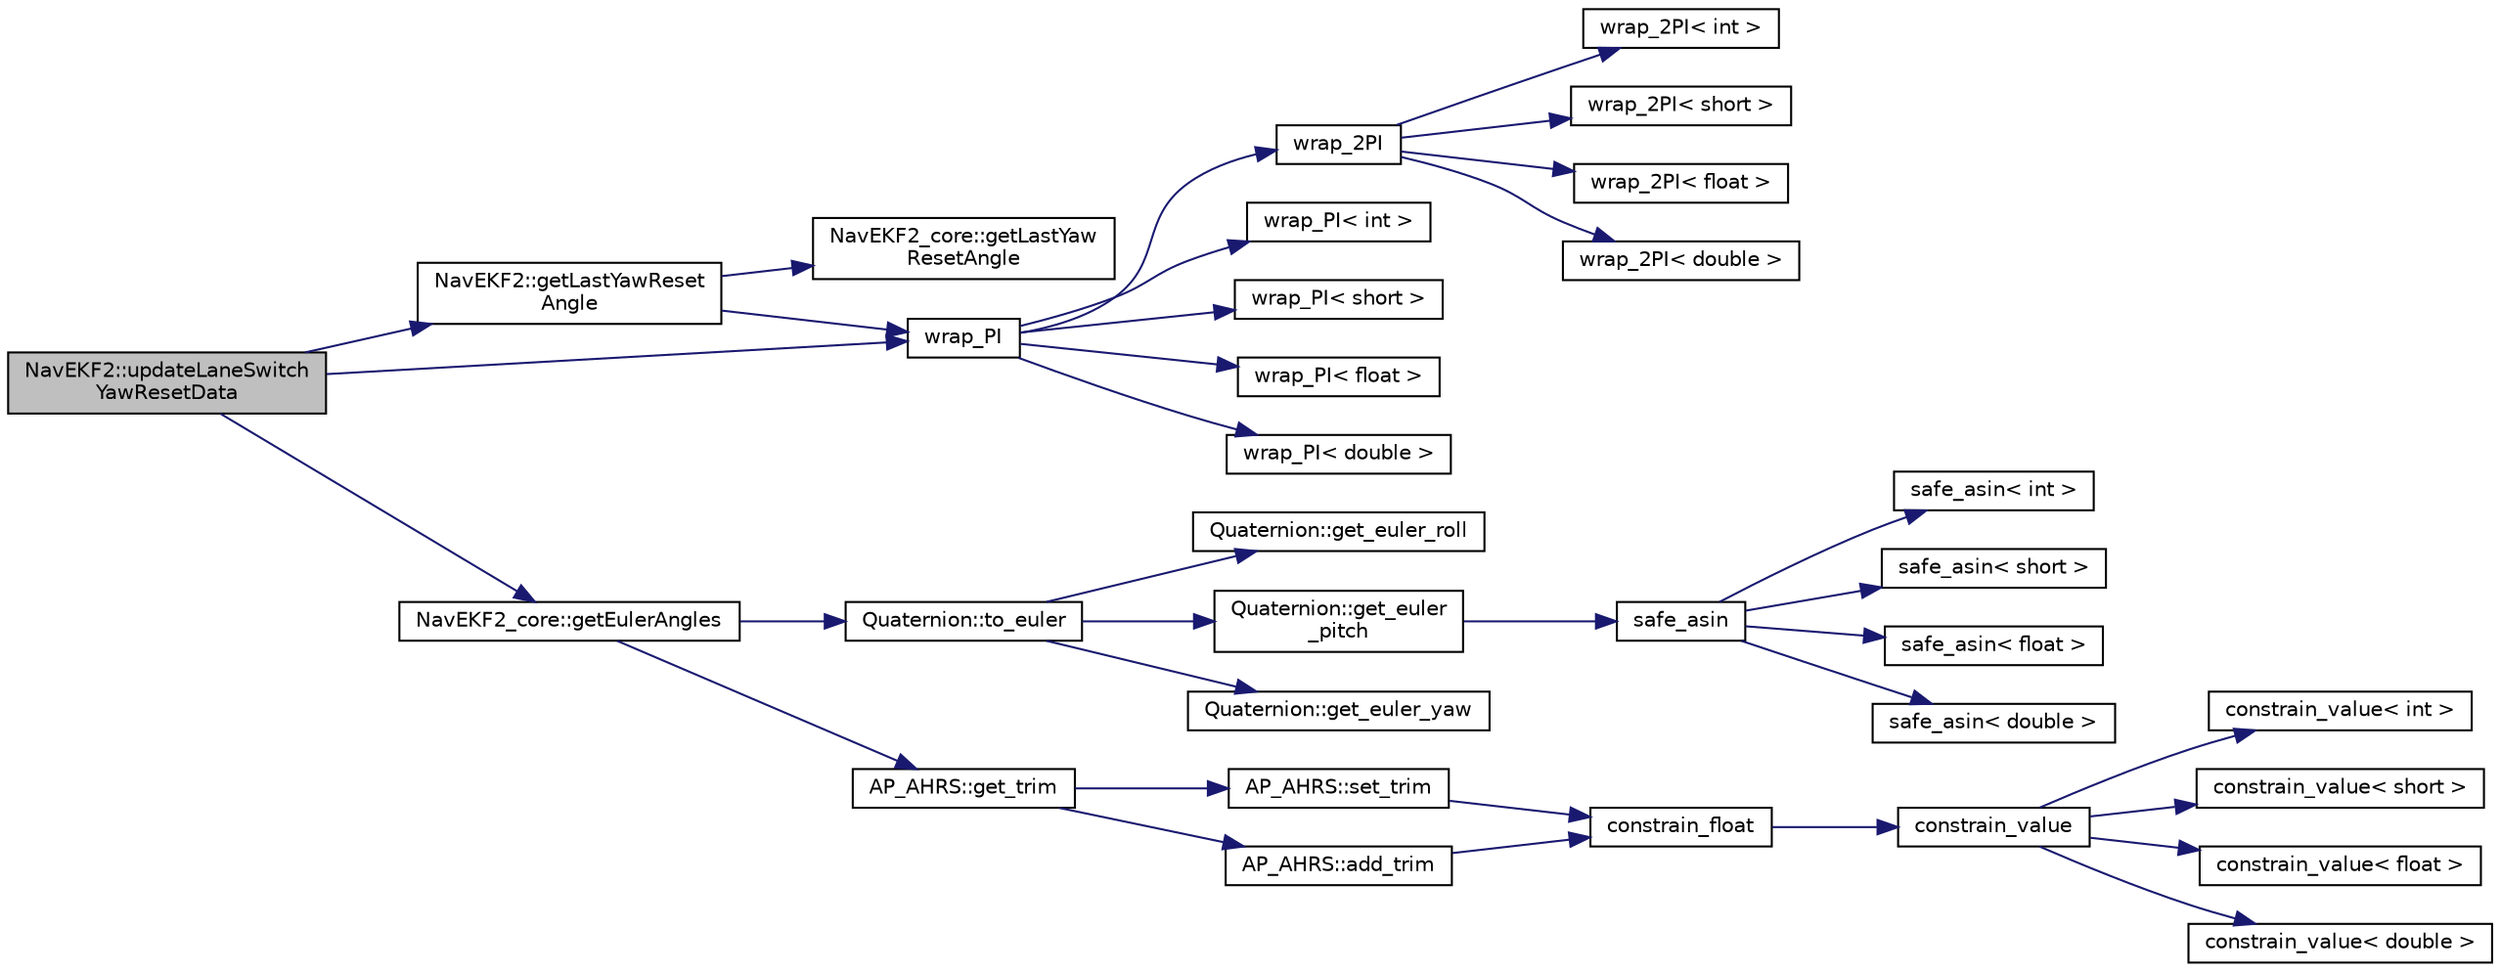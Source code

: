 digraph "NavEKF2::updateLaneSwitchYawResetData"
{
 // INTERACTIVE_SVG=YES
  edge [fontname="Helvetica",fontsize="10",labelfontname="Helvetica",labelfontsize="10"];
  node [fontname="Helvetica",fontsize="10",shape=record];
  rankdir="LR";
  Node1 [label="NavEKF2::updateLaneSwitch\lYawResetData",height=0.2,width=0.4,color="black", fillcolor="grey75", style="filled", fontcolor="black"];
  Node1 -> Node2 [color="midnightblue",fontsize="10",style="solid",fontname="Helvetica"];
  Node2 [label="NavEKF2::getLastYawReset\lAngle",height=0.2,width=0.4,color="black", fillcolor="white", style="filled",URL="$classNavEKF2.html#a8470dd161b8e2335fad044f47f8b4863"];
  Node2 -> Node3 [color="midnightblue",fontsize="10",style="solid",fontname="Helvetica"];
  Node3 [label="NavEKF2_core::getLastYaw\lResetAngle",height=0.2,width=0.4,color="black", fillcolor="white", style="filled",URL="$classNavEKF2__core.html#adc44b4956752c2836306196d59dd83e4"];
  Node2 -> Node4 [color="midnightblue",fontsize="10",style="solid",fontname="Helvetica"];
  Node4 [label="wrap_PI",height=0.2,width=0.4,color="black", fillcolor="white", style="filled",URL="$AP__Math_8cpp.html#a21d0562d7b23dd9f04bc30a3611cc577"];
  Node4 -> Node5 [color="midnightblue",fontsize="10",style="solid",fontname="Helvetica"];
  Node5 [label="wrap_2PI",height=0.2,width=0.4,color="black", fillcolor="white", style="filled",URL="$AP__Math_8cpp.html#aa66b7eae8d7e99247c6a2b3d2b5c7b8d"];
  Node5 -> Node6 [color="midnightblue",fontsize="10",style="solid",fontname="Helvetica"];
  Node6 [label="wrap_2PI\< int \>",height=0.2,width=0.4,color="black", fillcolor="white", style="filled",URL="$AP__Math_8cpp.html#a50a4ded454375642e1944882b01a1ae5"];
  Node5 -> Node7 [color="midnightblue",fontsize="10",style="solid",fontname="Helvetica"];
  Node7 [label="wrap_2PI\< short \>",height=0.2,width=0.4,color="black", fillcolor="white", style="filled",URL="$AP__Math_8cpp.html#aaf8ce7d4f9e3837bdbd5aac6545b4000"];
  Node5 -> Node8 [color="midnightblue",fontsize="10",style="solid",fontname="Helvetica"];
  Node8 [label="wrap_2PI\< float \>",height=0.2,width=0.4,color="black", fillcolor="white", style="filled",URL="$AP__Math_8cpp.html#a7182302503c136742396e3057b680dc7"];
  Node5 -> Node9 [color="midnightblue",fontsize="10",style="solid",fontname="Helvetica"];
  Node9 [label="wrap_2PI\< double \>",height=0.2,width=0.4,color="black", fillcolor="white", style="filled",URL="$AP__Math_8cpp.html#a0b4be48e39c65e97084146b9f1d22c00"];
  Node4 -> Node10 [color="midnightblue",fontsize="10",style="solid",fontname="Helvetica"];
  Node10 [label="wrap_PI\< int \>",height=0.2,width=0.4,color="black", fillcolor="white", style="filled",URL="$AP__Math_8cpp.html#a044023fcfa899d449f5a219ca7596ca4"];
  Node4 -> Node11 [color="midnightblue",fontsize="10",style="solid",fontname="Helvetica"];
  Node11 [label="wrap_PI\< short \>",height=0.2,width=0.4,color="black", fillcolor="white", style="filled",URL="$AP__Math_8cpp.html#ad0041912c2965b653fa9cf6854e47bc8"];
  Node4 -> Node12 [color="midnightblue",fontsize="10",style="solid",fontname="Helvetica"];
  Node12 [label="wrap_PI\< float \>",height=0.2,width=0.4,color="black", fillcolor="white", style="filled",URL="$AP__Math_8cpp.html#a789e7d40c173a1fab6560d1b61609952"];
  Node4 -> Node13 [color="midnightblue",fontsize="10",style="solid",fontname="Helvetica"];
  Node13 [label="wrap_PI\< double \>",height=0.2,width=0.4,color="black", fillcolor="white", style="filled",URL="$AP__Math_8cpp.html#a66b3a8191d62a34f4d673d5c62d8d1cf"];
  Node1 -> Node14 [color="midnightblue",fontsize="10",style="solid",fontname="Helvetica"];
  Node14 [label="NavEKF2_core::getEulerAngles",height=0.2,width=0.4,color="black", fillcolor="white", style="filled",URL="$classNavEKF2__core.html#a6a1acb58d8d7f8e13e3875e80e6a9352"];
  Node14 -> Node15 [color="midnightblue",fontsize="10",style="solid",fontname="Helvetica"];
  Node15 [label="Quaternion::to_euler",height=0.2,width=0.4,color="black", fillcolor="white", style="filled",URL="$classQuaternion.html#ab3049efa36b211699ca03ea53970f0fd"];
  Node15 -> Node16 [color="midnightblue",fontsize="10",style="solid",fontname="Helvetica"];
  Node16 [label="Quaternion::get_euler_roll",height=0.2,width=0.4,color="black", fillcolor="white", style="filled",URL="$classQuaternion.html#a9ae6c42349ddc744022a4a1cf7868eb0"];
  Node15 -> Node17 [color="midnightblue",fontsize="10",style="solid",fontname="Helvetica"];
  Node17 [label="Quaternion::get_euler\l_pitch",height=0.2,width=0.4,color="black", fillcolor="white", style="filled",URL="$classQuaternion.html#a0bfe50c332309932cd833b83f6524e5f"];
  Node17 -> Node18 [color="midnightblue",fontsize="10",style="solid",fontname="Helvetica"];
  Node18 [label="safe_asin",height=0.2,width=0.4,color="black", fillcolor="white", style="filled",URL="$AP__Math_8cpp.html#a3370ada2588e54722319d65e00d8545c"];
  Node18 -> Node19 [color="midnightblue",fontsize="10",style="solid",fontname="Helvetica"];
  Node19 [label="safe_asin\< int \>",height=0.2,width=0.4,color="black", fillcolor="white", style="filled",URL="$AP__Math_8cpp.html#acde8e5813f30717986b84509948bf530"];
  Node18 -> Node20 [color="midnightblue",fontsize="10",style="solid",fontname="Helvetica"];
  Node20 [label="safe_asin\< short \>",height=0.2,width=0.4,color="black", fillcolor="white", style="filled",URL="$AP__Math_8cpp.html#a6baeda4985886aba9f6d5d5008ac2b10"];
  Node18 -> Node21 [color="midnightblue",fontsize="10",style="solid",fontname="Helvetica"];
  Node21 [label="safe_asin\< float \>",height=0.2,width=0.4,color="black", fillcolor="white", style="filled",URL="$AP__Math_8cpp.html#a48612e903b0ef12fa5653056a6d5b3f7"];
  Node18 -> Node22 [color="midnightblue",fontsize="10",style="solid",fontname="Helvetica"];
  Node22 [label="safe_asin\< double \>",height=0.2,width=0.4,color="black", fillcolor="white", style="filled",URL="$AP__Math_8cpp.html#a9f2aae5b5adb09329c1a64b433d148dd"];
  Node15 -> Node23 [color="midnightblue",fontsize="10",style="solid",fontname="Helvetica"];
  Node23 [label="Quaternion::get_euler_yaw",height=0.2,width=0.4,color="black", fillcolor="white", style="filled",URL="$classQuaternion.html#a35c2a1030832728574363ed8655da625"];
  Node14 -> Node24 [color="midnightblue",fontsize="10",style="solid",fontname="Helvetica"];
  Node24 [label="AP_AHRS::get_trim",height=0.2,width=0.4,color="black", fillcolor="white", style="filled",URL="$classAP__AHRS.html#a93a3774320e331583fc6c6ac2418be21"];
  Node24 -> Node25 [color="midnightblue",fontsize="10",style="solid",fontname="Helvetica"];
  Node25 [label="AP_AHRS::set_trim",height=0.2,width=0.4,color="black", fillcolor="white", style="filled",URL="$classAP__AHRS.html#a7dc27ba7ca4e7fe18a50c44c2c83845f"];
  Node25 -> Node26 [color="midnightblue",fontsize="10",style="solid",fontname="Helvetica"];
  Node26 [label="constrain_float",height=0.2,width=0.4,color="black", fillcolor="white", style="filled",URL="$AP__Math_8h.html#ad525609d9dba6ffa556a0fbf08a3f9b4"];
  Node26 -> Node27 [color="midnightblue",fontsize="10",style="solid",fontname="Helvetica"];
  Node27 [label="constrain_value",height=0.2,width=0.4,color="black", fillcolor="white", style="filled",URL="$AP__Math_8h.html#a20e8f8671c282c69c1954652b6d61585"];
  Node27 -> Node28 [color="midnightblue",fontsize="10",style="solid",fontname="Helvetica"];
  Node28 [label="constrain_value\< int \>",height=0.2,width=0.4,color="black", fillcolor="white", style="filled",URL="$AP__Math_8cpp.html#a37e8e901754cb9c8e53a8e3030c82c50"];
  Node27 -> Node29 [color="midnightblue",fontsize="10",style="solid",fontname="Helvetica"];
  Node29 [label="constrain_value\< short \>",height=0.2,width=0.4,color="black", fillcolor="white", style="filled",URL="$AP__Math_8cpp.html#afdbe107ec1987d318a6347816fbf2b89"];
  Node27 -> Node30 [color="midnightblue",fontsize="10",style="solid",fontname="Helvetica"];
  Node30 [label="constrain_value\< float \>",height=0.2,width=0.4,color="black", fillcolor="white", style="filled",URL="$AP__Math_8cpp.html#ae6c621670c214da687de21d4e3a92587"];
  Node27 -> Node31 [color="midnightblue",fontsize="10",style="solid",fontname="Helvetica"];
  Node31 [label="constrain_value\< double \>",height=0.2,width=0.4,color="black", fillcolor="white", style="filled",URL="$AP__Math_8cpp.html#afe3990b00e9abc43fa97dfaf8e32f5c4"];
  Node24 -> Node32 [color="midnightblue",fontsize="10",style="solid",fontname="Helvetica"];
  Node32 [label="AP_AHRS::add_trim",height=0.2,width=0.4,color="black", fillcolor="white", style="filled",URL="$classAP__AHRS.html#a783631a678ef9034b1357c9aa93e1280"];
  Node32 -> Node26 [color="midnightblue",fontsize="10",style="solid",fontname="Helvetica"];
  Node1 -> Node4 [color="midnightblue",fontsize="10",style="solid",fontname="Helvetica"];
}
